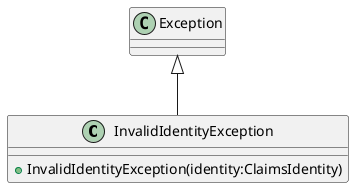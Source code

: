@startuml
class InvalidIdentityException {
    + InvalidIdentityException(identity:ClaimsIdentity)
}
Exception <|-- InvalidIdentityException
@enduml

